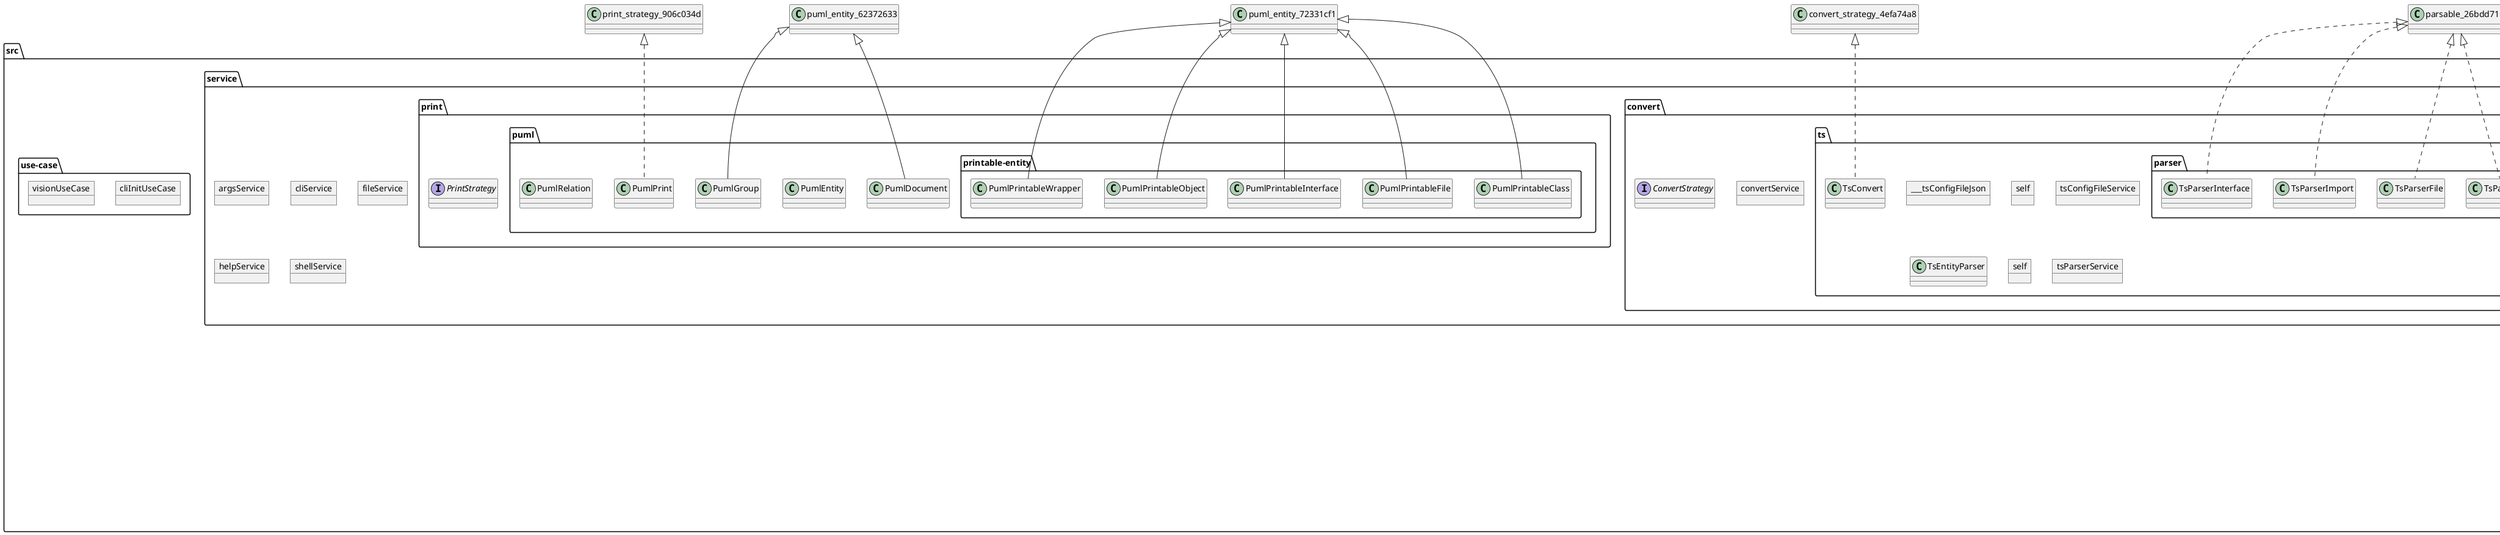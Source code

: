 @startuml
    folder "src" as src_b874d07 {
      rectangle "index.ts" as index_ts_e4daf83f {
      }
      folder "app" as app_6faf0769 {
        class "CliApp" as cli_app_8bf9ca45 {
        }
        object "app" as app_1d92d491 {
        }
        folder "init" as init_837dc15c {
          class "ExecArgsAsCommand" as exec_args_as_command_d74becbe {
          }
        }
      }
      folder "dal" as dal_fba75381 {
        object "shellDal" as shell_dal_4f6edd5d {
        }
      }
      folder "enum" as enum_1eea471b {
        rectangle "puml-group-type.ts" as puml_group_type_ts_87f1b99e {
        }
        rectangle "reference-type.ts" as reference_type_ts_1f38c983 {
        }
      }
      folder "model" as model_40d91327 {
        class "EntityClass" as entity_class_87e50b39 {
        }
        class "EntityEnum" as entity_enum_f7c58024 {
        }
        class "EntityFile" as entity_file_33f169f1 {
        }
        class "EntityInterface" as entity_interface_590b4132 {
        }
        class "EntityObject" as entity_object_784a4022 {
        }
        class "EntityType" as entity_type_a3fb7caf {
        }
        class "Entity" as entity_9581579a {
        }
        interface "Exportable" as exportable_2ac9ab8f {
        }
        interface "Locatable" as locatable_b011d3de {
        }
        interface "Referencable" as referencable_31799d25 {
        }
        class "Reference" as reference_aaef6aea {
        }
      }
      folder "module" as module_9f6f6c52 {
        rectangle "ts.ts" as ts_ts_eabf7773 {
        }
      }
      folder "service" as service_c83a6ab5 {
        object "argsService" as args_service_d268d804 {
        }
        object "cliService" as cli_service_317b6b45 {
        }
        object "fileService" as file_service_3f424ea5 {
        }
        object "helpService" as help_service_20a1eb92 {
        }
        object "shellService" as shell_service_db3f045d {
        }
        folder "command" as command_7ebc6e5d {
          interface "Executable" as executable_a85166eb {
          }
          class "Generate" as generate_eb5ef3b0 {
          }
          class "PrintHelp" as print_help_2c3c3bf6 {
          }
          class "PrintVersion" as print_version_dc92b85d {
          }
        }
        folder "convert" as convert_2b710bad {
          object "convertService" as convert_service_b2b4bfac {
          }
          interface "ConvertStrategy" as convert_strategy_2898ab6a {
          }
          folder "ts" as ts_42a428a5 {
            object "___tsConfigFileJson" as ts_config_file_json_715f0c18 {
            }
            object "self" as self_715f0c18 {
            }
            object "tsConfigFileService" as ts_config_file_service_715f0c18 {
            }
            class "TsConvert" as ts_convert_87a0875e {
            }
            class "TsEntityParser" as ts_entity_parser_d73e1a98 {
            }
            object "self" as self_e67f4e7e {
            }
            object "tsParserService" as ts_parser_service_e67f4e7e {
            }
            folder "parser" as parser_a64afe8d {
              interface "Parsable" as parsable_1dc7e811 {
              }
              class "TsParserClass" as ts_parser_class_5b693985 {
              }
              class "TsParserFile" as ts_parser_file_f26663cd {
              }
              class "TsParserImport" as ts_parser_import_edaa2a96 {
              }
              class "TsParserInterface" as ts_parser_interface_8936afae {
              }
              class "TsParserObject" as ts_parser_object_cba014be {
              }
              class "TsParserType" as ts_parser_type_46289b53 {
              }
            }
          }
        }
        folder "print" as print_8fa2e50b {
          interface "PrintStrategy" as print_strategy_5e9faaaa {
          }
          folder "puml" as puml_bc87e940 {
            class "PumlDocument" as puml_document_ebf39ea0 {
            }
            class "PumlEntity" as puml_entity_cc3a6994 {
            }
            class "PumlGroup" as puml_group_a2149850 {
            }
            class "PumlPrint" as puml_print_77dc46be {
            }
            class "PumlRelation" as puml_relation_24365729 {
            }
            folder "printable-entity" as printable_entity_3657a4a2 {
              class "PumlPrintableClass" as puml_printable_class_46ef6395 {
              }
              class "PumlPrintableFile" as puml_printable_file_11eb1ddd {
              }
              class "PumlPrintableInterface" as puml_printable_interface_dfa76d5e {
              }
              class "PumlPrintableObject" as puml_printable_object_2cf1044e {
              }
              class "PumlPrintableWrapper" as puml_printable_wrapper_b8ea5ae8 {
              }
            }
          }
        }
      }
      folder "use-case" as use_case_fcef54f2 {
        object "cliInitUseCase" as cli_init_use_case_9439e852 {
        }
        object "visionUseCase" as vision_use_case_dd084107 {
        }
      }
      folder "util" as util_28bcbc6c {
        object "env" as env_939c4ec0 {
        }
        object "config" as config_939c4ec0 {
        }
        object "visionConfig" as vision_config_939c4ec0 {
        }
        object "packageJson" as package_json_6be721f4 {
        }
        object "constant" as constant_6be721f4 {
        }
        object "logger" as logger_d1ee5f1e {
        }
        object "shortHash" as short_hash_20f7f236 {
        }
        object "self" as self_20f7f236 {
        }
        object "stringUtil" as string_util_20f7f236 {
        }
      }
    }
  cli_app_8bf9ca45 -up-|> app_1b39ef38
  exec_args_as_command_d74becbe -up-|> initiate_759d1eed
  index_ts_e4daf83f -up-> logger_d1ee5f1e
  entity_class_87e50b39 -up-|> entity_f33c33fa
  entity_class_87e50b39 .up.|> exportable_ed4cefaf
  entity_class_87e50b39 .up.|> referencable_f95d8bc5
  entity_enum_f7c58024 -up-|> entity_f33c33fa
  entity_enum_f7c58024 .up.|> exportable_ed4cefaf
  entity_file_33f169f1 -up-|> entity_f33c33fa
  entity_file_33f169f1 .up.|> referencable_f95d8bc5
  entity_interface_590b4132 -up-|> entity_f33c33fa
  entity_interface_590b4132 .up.|> exportable_ed4cefaf
  entity_object_784a4022 -up-|> entity_f33c33fa
  entity_object_784a4022 .up.|> exportable_ed4cefaf
  entity_type_a3fb7caf -up-|> entity_f33c33fa
  entity_type_a3fb7caf .up.|> exportable_ed4cefaf
  entity_9581579a .up.|> locatable_3f9f71be
  reference_aaef6aea .up.|> locatable_3f9f71be
  ts_ts_eabf7773 -up-> ts_cc414543
  generate_eb5ef3b0 .up.|> executable_289f98b1
  print_help_2c3c3bf6 .up.|> executable_289f98b1
  print_version_dc92b85d .up.|> executable_289f98b1
  ts_parser_class_5b693985 .up.|> parsable_26bdd71b
  ts_parser_file_f26663cd .up.|> parsable_26bdd71b
  ts_parser_import_edaa2a96 .up.|> parsable_26bdd71b
  ts_parser_interface_8936afae .up.|> parsable_26bdd71b
  ts_parser_object_cba014be .up.|> parsable_26bdd71b
  ts_parser_type_46289b53 .up.|> parsable_26bdd71b
  ts_convert_87a0875e .up.|> convert_strategy_4efa74a8
  puml_printable_class_46ef6395 -up-|> puml_entity_72331cf1
  puml_printable_file_11eb1ddd -up-|> puml_entity_72331cf1
  puml_printable_interface_dfa76d5e -up-|> puml_entity_72331cf1
  puml_printable_object_2cf1044e -up-|> puml_entity_72331cf1
  puml_printable_wrapper_b8ea5ae8 -up-|> puml_entity_72331cf1
  puml_document_ebf39ea0 -up-|> puml_entity_62372633
  puml_group_a2149850 -up-|> puml_entity_62372633
  puml_print_77dc46be .up.|> print_strategy_906c034d
@enduml